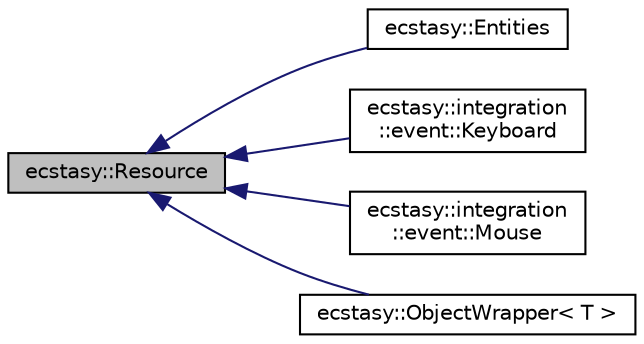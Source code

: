 digraph "ecstasy::Resource"
{
 // LATEX_PDF_SIZE
  edge [fontname="Helvetica",fontsize="10",labelfontname="Helvetica",labelfontsize="10"];
  node [fontname="Helvetica",fontsize="10",shape=record];
  rankdir="LR";
  Node1 [label="ecstasy::Resource",height=0.2,width=0.4,color="black", fillcolor="grey75", style="filled", fontcolor="black",tooltip="Base class of all registry resources."];
  Node1 -> Node2 [dir="back",color="midnightblue",fontsize="10",style="solid",fontname="Helvetica"];
  Node2 [label="ecstasy::Entities",height=0.2,width=0.4,color="black", fillcolor="white", style="filled",URL="$classecstasy_1_1_entities.html",tooltip="Resource holding all the Registry entities."];
  Node1 -> Node3 [dir="back",color="midnightblue",fontsize="10",style="solid",fontname="Helvetica"];
  Node3 [label="ecstasy::integration\l::event::Keyboard",height=0.2,width=0.4,color="black", fillcolor="white", style="filled",URL="$classecstasy_1_1integration_1_1event_1_1_keyboard.html",tooltip="Current Keyboard state."];
  Node1 -> Node4 [dir="back",color="midnightblue",fontsize="10",style="solid",fontname="Helvetica"];
  Node4 [label="ecstasy::integration\l::event::Mouse",height=0.2,width=0.4,color="black", fillcolor="white", style="filled",URL="$classecstasy_1_1integration_1_1event_1_1_mouse.html",tooltip="Current mouse state."];
  Node1 -> Node5 [dir="back",color="midnightblue",fontsize="10",style="solid",fontname="Helvetica"];
  Node5 [label="ecstasy::ObjectWrapper\< T \>",height=0.2,width=0.4,color="black", fillcolor="white", style="filled",URL="$classecstasy_1_1_object_wrapper.html",tooltip="Basic object wrapper as a resource."];
}
